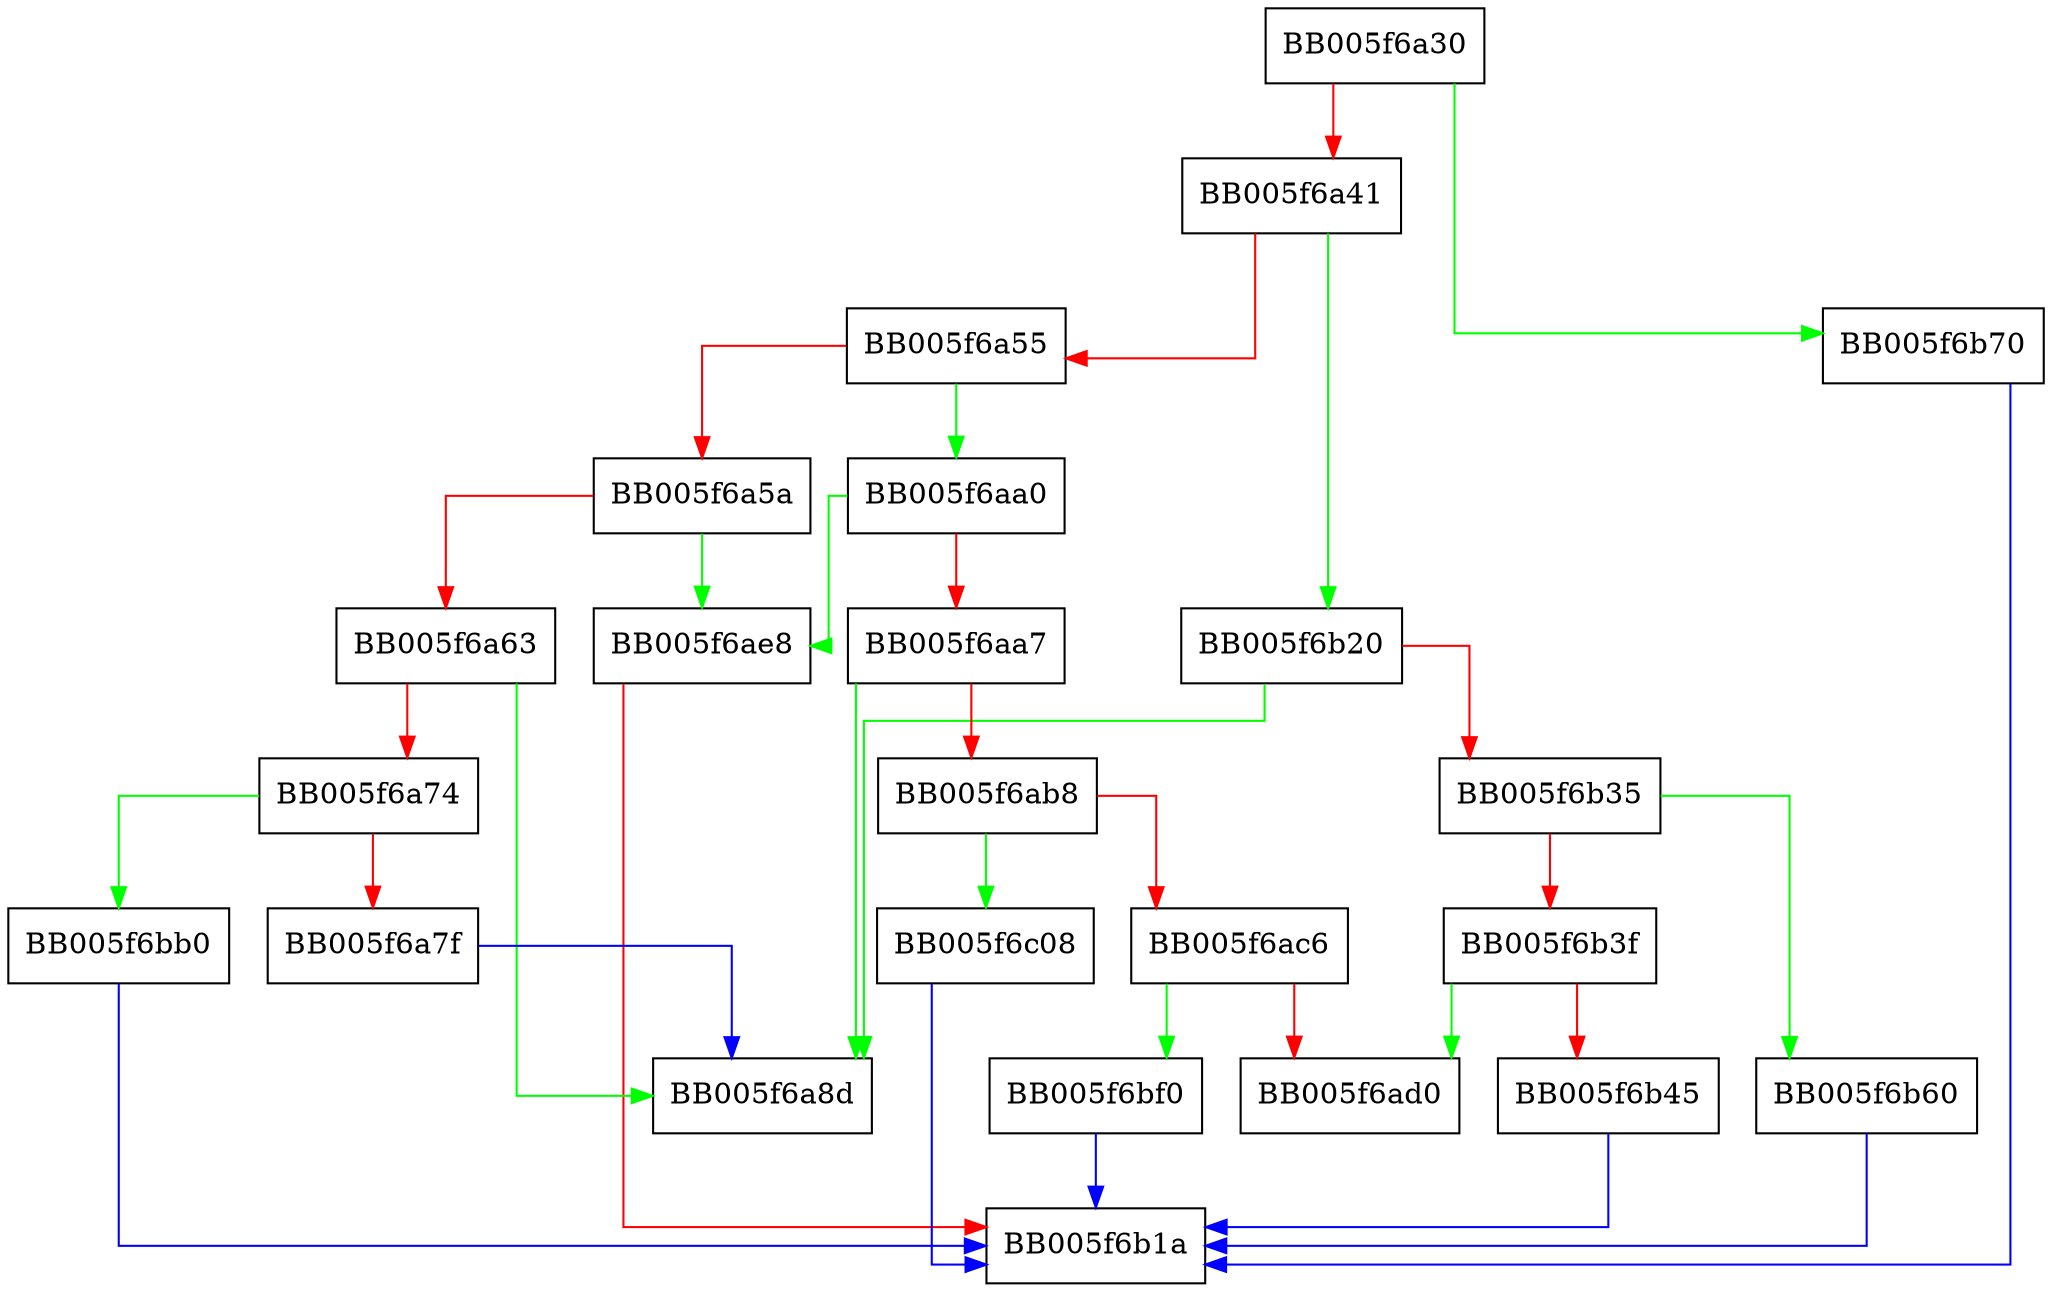 digraph OSSL_PARAM_set_int32 {
  node [shape="box"];
  graph [splines=ortho];
  BB005f6a30 -> BB005f6b70 [color="green"];
  BB005f6a30 -> BB005f6a41 [color="red"];
  BB005f6a41 -> BB005f6b20 [color="green"];
  BB005f6a41 -> BB005f6a55 [color="red"];
  BB005f6a55 -> BB005f6aa0 [color="green"];
  BB005f6a55 -> BB005f6a5a [color="red"];
  BB005f6a5a -> BB005f6ae8 [color="green"];
  BB005f6a5a -> BB005f6a63 [color="red"];
  BB005f6a63 -> BB005f6a8d [color="green"];
  BB005f6a63 -> BB005f6a74 [color="red"];
  BB005f6a74 -> BB005f6bb0 [color="green"];
  BB005f6a74 -> BB005f6a7f [color="red"];
  BB005f6a7f -> BB005f6a8d [color="blue"];
  BB005f6aa0 -> BB005f6ae8 [color="green"];
  BB005f6aa0 -> BB005f6aa7 [color="red"];
  BB005f6aa7 -> BB005f6a8d [color="green"];
  BB005f6aa7 -> BB005f6ab8 [color="red"];
  BB005f6ab8 -> BB005f6c08 [color="green"];
  BB005f6ab8 -> BB005f6ac6 [color="red"];
  BB005f6ac6 -> BB005f6bf0 [color="green"];
  BB005f6ac6 -> BB005f6ad0 [color="red"];
  BB005f6ae8 -> BB005f6b1a [color="red"];
  BB005f6b20 -> BB005f6a8d [color="green"];
  BB005f6b20 -> BB005f6b35 [color="red"];
  BB005f6b35 -> BB005f6b60 [color="green"];
  BB005f6b35 -> BB005f6b3f [color="red"];
  BB005f6b3f -> BB005f6ad0 [color="green"];
  BB005f6b3f -> BB005f6b45 [color="red"];
  BB005f6b45 -> BB005f6b1a [color="blue"];
  BB005f6b60 -> BB005f6b1a [color="blue"];
  BB005f6b70 -> BB005f6b1a [color="blue"];
  BB005f6bb0 -> BB005f6b1a [color="blue"];
  BB005f6bf0 -> BB005f6b1a [color="blue"];
  BB005f6c08 -> BB005f6b1a [color="blue"];
}
